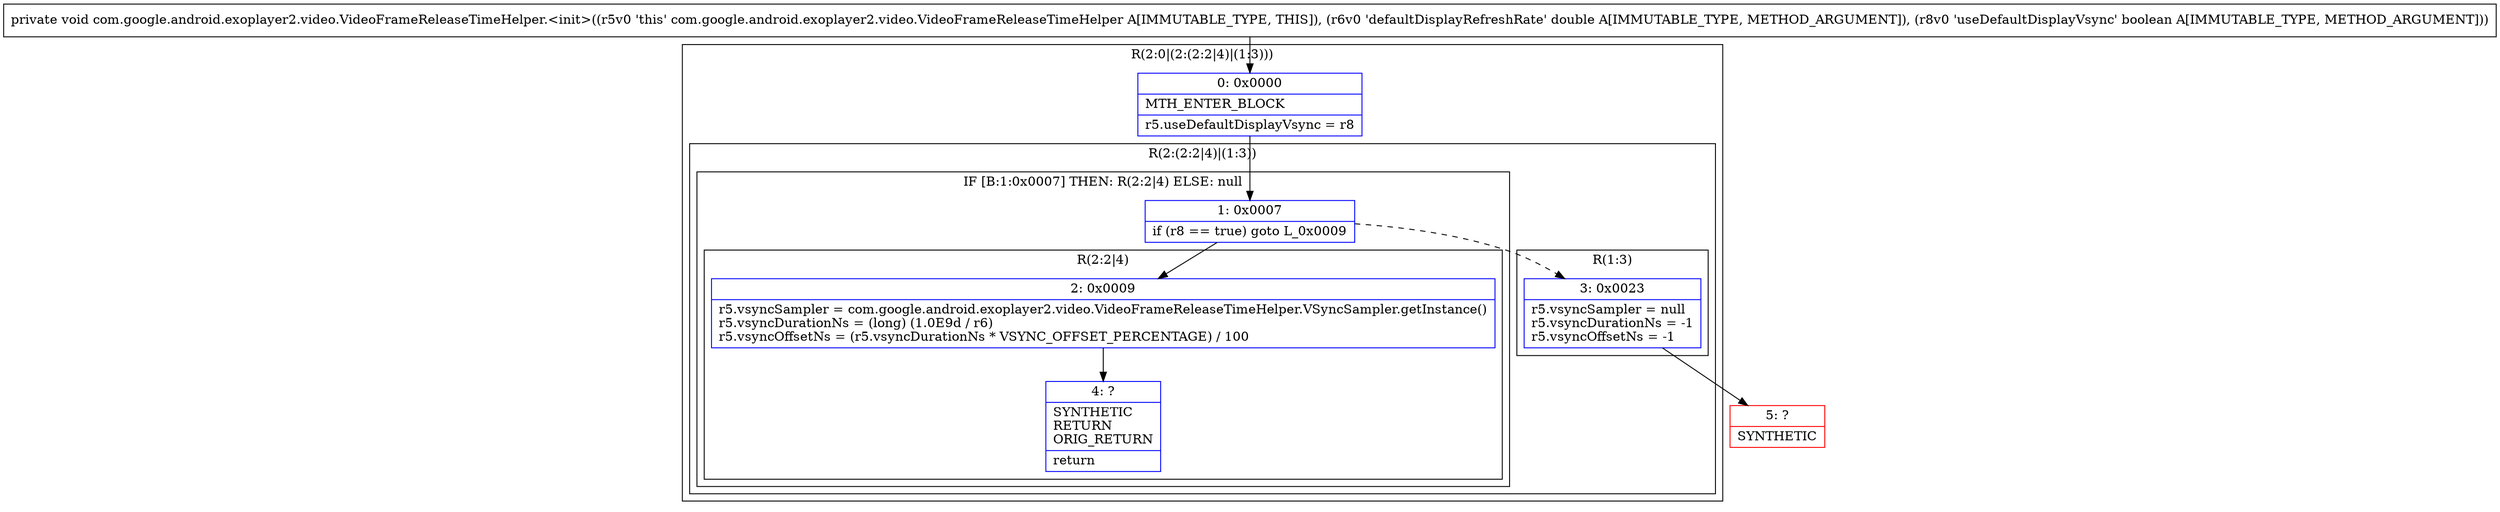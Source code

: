 digraph "CFG forcom.google.android.exoplayer2.video.VideoFrameReleaseTimeHelper.\<init\>(DZ)V" {
subgraph cluster_Region_806142082 {
label = "R(2:0|(2:(2:2|4)|(1:3)))";
node [shape=record,color=blue];
Node_0 [shape=record,label="{0\:\ 0x0000|MTH_ENTER_BLOCK\l|r5.useDefaultDisplayVsync = r8\l}"];
subgraph cluster_Region_1545919356 {
label = "R(2:(2:2|4)|(1:3))";
node [shape=record,color=blue];
subgraph cluster_IfRegion_1409796486 {
label = "IF [B:1:0x0007] THEN: R(2:2|4) ELSE: null";
node [shape=record,color=blue];
Node_1 [shape=record,label="{1\:\ 0x0007|if (r8 == true) goto L_0x0009\l}"];
subgraph cluster_Region_831543965 {
label = "R(2:2|4)";
node [shape=record,color=blue];
Node_2 [shape=record,label="{2\:\ 0x0009|r5.vsyncSampler = com.google.android.exoplayer2.video.VideoFrameReleaseTimeHelper.VSyncSampler.getInstance()\lr5.vsyncDurationNs = (long) (1.0E9d \/ r6)\lr5.vsyncOffsetNs = (r5.vsyncDurationNs * VSYNC_OFFSET_PERCENTAGE) \/ 100\l}"];
Node_4 [shape=record,label="{4\:\ ?|SYNTHETIC\lRETURN\lORIG_RETURN\l|return\l}"];
}
}
subgraph cluster_Region_1733199101 {
label = "R(1:3)";
node [shape=record,color=blue];
Node_3 [shape=record,label="{3\:\ 0x0023|r5.vsyncSampler = null\lr5.vsyncDurationNs = \-1\lr5.vsyncOffsetNs = \-1\l}"];
}
}
}
Node_5 [shape=record,color=red,label="{5\:\ ?|SYNTHETIC\l}"];
MethodNode[shape=record,label="{private void com.google.android.exoplayer2.video.VideoFrameReleaseTimeHelper.\<init\>((r5v0 'this' com.google.android.exoplayer2.video.VideoFrameReleaseTimeHelper A[IMMUTABLE_TYPE, THIS]), (r6v0 'defaultDisplayRefreshRate' double A[IMMUTABLE_TYPE, METHOD_ARGUMENT]), (r8v0 'useDefaultDisplayVsync' boolean A[IMMUTABLE_TYPE, METHOD_ARGUMENT])) }"];
MethodNode -> Node_0;
Node_0 -> Node_1;
Node_1 -> Node_2;
Node_1 -> Node_3[style=dashed];
Node_2 -> Node_4;
Node_3 -> Node_5;
}

